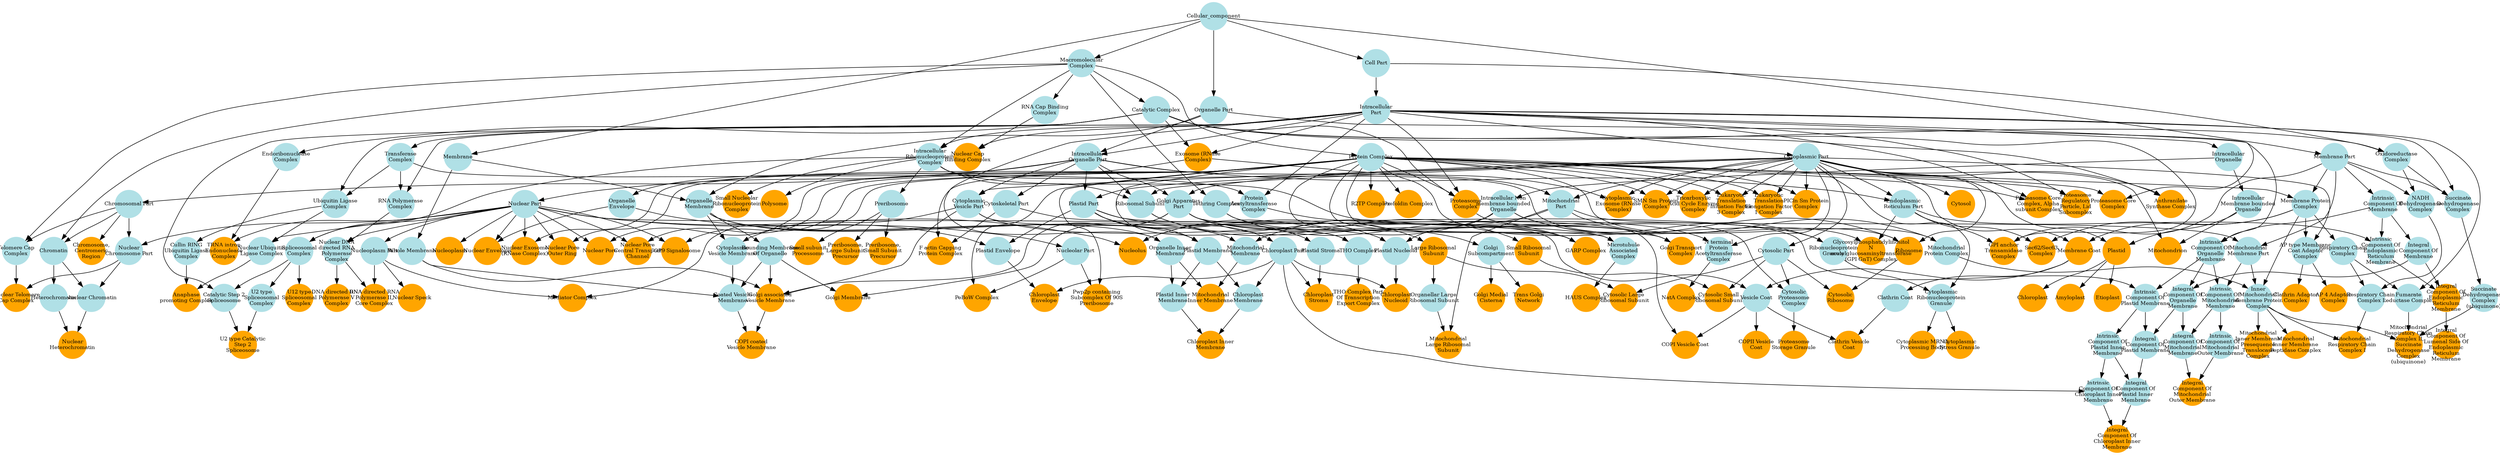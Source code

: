 digraph {
1 [style="filled", fixedsize="true", fontsize="10", shape="circle", width="0.75", fillcolor="powderblue", label="Cellular_component", color="transparent"];
2 [style="filled", fixedsize="true", fontsize="10", shape="circle", width="0.75", fillcolor="powderblue", label="Cell Part", color="transparent"];
3 [style="filled", fixedsize="true", fontsize="10", shape="circle", width="0.75", fillcolor="powderblue", label="Intracellular
Part", color="transparent"];
4 [style="filled", fixedsize="true", fontsize="10", shape="circle", width="0.75", fillcolor="powderblue", label="Intracellular
Organelle", color="transparent"];
5 [style="filled", fixedsize="true", fontsize="10", shape="circle", width="0.75", fillcolor="powderblue", label="Intracellular Non
membrane bounded
Organelle", color="transparent"];
6 [style="filled", fixedsize="true", fontsize="10", shape="circle", width="0.75", fillcolor="powderblue", label="Organelle Part", color="transparent"];
7 [style="filled", fixedsize="true", fontsize="10", shape="circle", width="0.75", fillcolor="powderblue", label="Intracellular
Organelle Part", color="transparent"];
8 [style="filled", fixedsize="true", fontsize="10", shape="circle", width="0.75", fillcolor="powderblue", label="Nuclear Part", color="transparent"];
9 [style="filled", fixedsize="true", fontsize="10", shape="circle", width="0.75", fillcolor="orange", label="Nucleolus", color="transparent"];
10 [style="filled", fixedsize="true", fontsize="10", shape="circle", width="0.75", fillcolor="powderblue", label="Macromolecular
Complex", color="transparent"];
11 [style="filled", fixedsize="true", fontsize="10", shape="circle", width="0.75", fillcolor="powderblue", label="Intracellular
Ribonucleoprotein
Complex", color="transparent"];
12 [style="filled", fixedsize="true", fontsize="10", shape="circle", width="0.75", fillcolor="powderblue", label="Cytoplasmic Part", color="transparent"];
13 [style="filled", fixedsize="true", fontsize="10", shape="circle", width="0.75", fillcolor="orange", label="Ribosome", color="transparent"];
14 [style="filled", fixedsize="true", fontsize="10", shape="circle", width="0.75", fillcolor="powderblue", label="Intracellular
Membrane bounded
Organelle", color="transparent"];
15 [style="filled", fixedsize="true", fontsize="10", shape="circle", width="0.75", fillcolor="orange", label="Mitochondrion", color="transparent"];
16 [style="filled", fixedsize="true", fontsize="10", shape="circle", width="0.75", fillcolor="orange", label="Plastid", color="transparent"];
17 [style="filled", fixedsize="true", fontsize="10", shape="circle", width="0.75", fillcolor="orange", label="Chloroplast", color="transparent"];
18 [style="filled", fixedsize="true", fontsize="10", shape="circle", width="0.75", fillcolor="orange", label="Cytosol", color="transparent"];
19 [style="filled", fixedsize="true", fontsize="10", shape="circle", width="0.75", fillcolor="powderblue", label="Protein Complex", color="transparent"];
20 [style="filled", fixedsize="true", fontsize="10", shape="circle", width="0.75", fillcolor="powderblue", label="Catalytic Complex", color="transparent"];
21 [style="filled", fixedsize="true", fontsize="10", shape="circle", width="0.75", fillcolor="orange", label="Proteasome
Complex", color="transparent"];
22 [style="filled", fixedsize="true", fontsize="10", shape="circle", width="0.75", fillcolor="orange", label="Proteasome Core
Complex", color="transparent"];
23 [style="filled", fixedsize="true", fontsize="10", shape="circle", width="0.75", fillcolor="powderblue", label="Ribosomal Subunit", color="transparent"];
24 [style="filled", fixedsize="true", fontsize="10", shape="circle", width="0.75", fillcolor="orange", label="Small Ribosomal
Subunit", color="transparent"];
25 [style="filled", fixedsize="true", fontsize="10", shape="circle", width="0.75", fillcolor="powderblue", label="Cytosolic Part", color="transparent"];
26 [style="filled", fixedsize="true", fontsize="10", shape="circle", width="0.75", fillcolor="orange", label="Cytosolic Small
Ribosomal Subunit", color="transparent"];
27 [style="filled", fixedsize="true", fontsize="10", shape="circle", width="0.75", fillcolor="orange", label="Exosome (RNase
Complex)", color="transparent"];
28 [style="filled", fixedsize="true", fontsize="10", shape="circle", width="0.75", fillcolor="orange", label="Nuclear Exosome
(RNase Complex)", color="transparent"];
29 [style="filled", fixedsize="true", fontsize="10", shape="circle", width="0.75", fillcolor="powderblue", label="Membrane Part", color="transparent"];
30 [style="filled", fixedsize="true", fontsize="10", shape="circle", width="0.75", fillcolor="powderblue", label="Oxidoreductase
Complex", color="transparent"];
31 [style="filled", fixedsize="true", fontsize="10", shape="circle", width="0.75", fillcolor="powderblue", label="NADH
Dehydrogenase
Complex", color="transparent"];
32 [style="filled", fixedsize="true", fontsize="10", shape="circle", width="0.75", fillcolor="powderblue", label="Membrane Protein
Complex", color="transparent"];
33 [style="filled", fixedsize="true", fontsize="10", shape="circle", width="0.75", fillcolor="powderblue", label="Respiratory Chain
Complex", color="transparent"];
34 [style="filled", fixedsize="true", fontsize="10", shape="circle", width="0.75", fillcolor="powderblue", label="Respiratory Chain
Complex I", color="transparent"];
35 [style="filled", fixedsize="true", fontsize="10", shape="circle", width="0.75", fillcolor="powderblue", label="Mitochondrial
Part", color="transparent"];
36 [style="filled", fixedsize="true", fontsize="10", shape="circle", width="0.75", fillcolor="powderblue", label="Mitochondrial
Membrane Part", color="transparent"];
37 [style="filled", fixedsize="true", fontsize="10", shape="circle", width="0.75", fillcolor="powderblue", label="Mitochondrial
Protein Complex", color="transparent"];
38 [style="filled", fixedsize="true", fontsize="10", shape="circle", width="0.75", fillcolor="powderblue", label="Inner
Mitochondrial
Membrane Protein
Complex", color="transparent"];
39 [style="filled", fixedsize="true", fontsize="10", shape="circle", width="0.75", fillcolor="orange", label="Mitochondrial
Respiratory Chain
Complex I", color="transparent"];
40 [style="filled", fixedsize="true", fontsize="10", shape="circle", width="0.75", fillcolor="orange", label="Cytoplasmic
Exosome (RNase
Complex)", color="transparent"];
41 [style="filled", fixedsize="true", fontsize="10", shape="circle", width="0.75", fillcolor="powderblue", label="Organelle
Envelope", color="transparent"];
42 [style="filled", fixedsize="true", fontsize="10", shape="circle", width="0.75", fillcolor="orange", label="Nuclear Envelope", color="transparent"];
43 [style="filled", fixedsize="true", fontsize="10", shape="circle", width="0.75", fillcolor="orange", label="Large Ribosomal
Subunit", color="transparent"];
44 [style="filled", fixedsize="true", fontsize="10", shape="circle", width="0.75", fillcolor="orange", label="Cytosolic Large
Ribosomal Subunit", color="transparent"];
45 [style="filled", fixedsize="true", fontsize="10", shape="circle", width="0.75", fillcolor="orange", label="Proteasome Core
Complex, Alpha
subunit Complex", color="transparent"];
46 [style="filled", fixedsize="true", fontsize="10", shape="circle", width="0.75", fillcolor="orange", label="Cytosolic
Ribosome", color="transparent"];
47 [style="filled", fixedsize="true", fontsize="10", shape="circle", width="0.75", fillcolor="powderblue", label="Preribosome", color="transparent"];
48 [style="filled", fixedsize="true", fontsize="10", shape="circle", width="0.75", fillcolor="orange", label="Small subunit
Processome", color="transparent"];
49 [style="filled", fixedsize="true", fontsize="10", shape="circle", width="0.75", fillcolor="powderblue", label="Intrinsic
Component Of
Membrane", color="transparent"];
50 [style="filled", fixedsize="true", fontsize="10", shape="circle", width="0.75", fillcolor="powderblue", label="Integral
Component Of
Membrane", color="transparent"];
51 [style="filled", fixedsize="true", fontsize="10", shape="circle", width="0.75", fillcolor="powderblue", label="Endoplasmic
Reticulum Part", color="transparent"];
52 [style="filled", fixedsize="true", fontsize="10", shape="circle", width="0.75", fillcolor="powderblue", label="Intrinsic
Component Of
Endoplasmic
Reticulum
Membrane", color="transparent"];
53 [style="filled", fixedsize="true", fontsize="10", shape="circle", width="0.75", fillcolor="orange", label="Integral
Component Of
Endoplasmic
Reticulum
Membrane", color="transparent"];
54 [style="filled", fixedsize="true", fontsize="10", shape="circle", width="0.75", fillcolor="orange", label="COP9 Signalosome", color="transparent"];
55 [style="filled", fixedsize="true", fontsize="10", shape="circle", width="0.75", fillcolor="orange", label="Small Nucleolar
Ribonucleoprotein
Complex", color="transparent"];
56 [style="filled", fixedsize="true", fontsize="10", shape="circle", width="0.75", fillcolor="orange", label="Eukaryotic
Translation
Initiation Factor
3 Complex", color="transparent"];
57 [style="filled", fixedsize="true", fontsize="10", shape="circle", width="0.75", fillcolor="orange", label="Preribosome,
Large Subunit
Precursor", color="transparent"];
58 [style="filled", fixedsize="true", fontsize="10", shape="circle", width="0.75", fillcolor="orange", label="Prefoldin Complex", color="transparent"];
59 [style="filled", fixedsize="true", fontsize="10", shape="circle", width="0.75", fillcolor="orange", label="Nuclear Pore", color="transparent"];
60 [style="filled", fixedsize="true", fontsize="10", shape="circle", width="0.75", fillcolor="orange", label="Amyloplast", color="transparent"];
61 [style="filled", fixedsize="true", fontsize="10", shape="circle", width="0.75", fillcolor="powderblue", label="Organellar Large
Ribosomal Subunit", color="transparent"];
62 [style="filled", fixedsize="true", fontsize="10", shape="circle", width="0.75", fillcolor="orange", label="Mitochondrial
Large Ribosomal
Subunit", color="transparent"];
63 [style="filled", fixedsize="true", fontsize="10", shape="circle", width="0.75", fillcolor="powderblue", label="Nucleolar Part", color="transparent"];
64 [style="filled", fixedsize="true", fontsize="10", shape="circle", width="0.75", fillcolor="orange", label="PeBoW Complex", color="transparent"];
65 [style="filled", fixedsize="true", fontsize="10", shape="circle", width="0.75", fillcolor="powderblue", label="Golgi Apparatus
Part", color="transparent"];
66 [style="filled", fixedsize="true", fontsize="10", shape="circle", width="0.75", fillcolor="powderblue", label="Cytoplasmic
Vesicle Part", color="transparent"];
67 [style="filled", fixedsize="true", fontsize="10", shape="circle", width="0.75", fillcolor="powderblue", label="Tethring Complex", color="transparent"];
68 [style="filled", fixedsize="true", fontsize="10", shape="circle", width="0.75", fillcolor="orange", label="GARP Complex", color="transparent"];
69 [style="filled", fixedsize="true", fontsize="10", shape="circle", width="0.75", fillcolor="powderblue", label="Transferase
Complex", color="transparent"];
70 [style="filled", fixedsize="true", fontsize="10", shape="circle", width="0.75", fillcolor="powderblue", label="Protein
Acetyltransferase
Complex", color="transparent"];
71 [style="filled", fixedsize="true", fontsize="10", shape="circle", width="0.75", fillcolor="powderblue", label="N terminal
Protein
Acetyltransferase
Complex", color="transparent"];
72 [style="filled", fixedsize="true", fontsize="10", shape="circle", width="0.75", fillcolor="orange", label="NatA Complex", color="transparent"];
73 [style="filled", fixedsize="true", fontsize="10", shape="circle", width="0.75", fillcolor="powderblue", label="Spliceosomal
Complex", color="transparent"];
74 [style="filled", fixedsize="true", fontsize="10", shape="circle", width="0.75", fillcolor="orange", label="U12 type
Spliceosomal
Complex", color="transparent"];
75 [style="filled", fixedsize="true", fontsize="10", shape="circle", width="0.75", fillcolor="powderblue", label="Chromosomal Part", color="transparent"];
76 [style="filled", fixedsize="true", fontsize="10", shape="circle", width="0.75", fillcolor="powderblue", label="Telomere Cap
Complex", color="transparent"];
77 [style="filled", fixedsize="true", fontsize="10", shape="circle", width="0.75", fillcolor="powderblue", label="Nuclear
Chromosome Part", color="transparent"];
78 [style="filled", fixedsize="true", fontsize="10", shape="circle", width="0.75", fillcolor="orange", label="Nuclear Telomere
Cap Complex", color="transparent"];
79 [style="filled", fixedsize="true", fontsize="10", shape="circle", width="0.75", fillcolor="powderblue", label="Cytosolic
Proteasome
Complex", color="transparent"];
80 [style="filled", fixedsize="true", fontsize="10", shape="circle", width="0.75", fillcolor="orange", label="Proteasome
Storage Granule", color="transparent"];
81 [style="filled", fixedsize="true", fontsize="10", shape="circle", width="0.75", fillcolor="powderblue", label="Ribonucleoprotein
Granule", color="transparent"];
82 [style="filled", fixedsize="true", fontsize="10", shape="circle", width="0.75", fillcolor="powderblue", label="Cytoplasmic
Ribonucleoprotein
Granule", color="transparent"];
83 [style="filled", fixedsize="true", fontsize="10", shape="circle", width="0.75", fillcolor="orange", label="Cytoplasmic
Stress Granule", color="transparent"];
84 [style="filled", fixedsize="true", fontsize="10", shape="circle", width="0.75", fillcolor="orange", label="Mitochondrial
Inner Membrane
Presequence
Translocase
Complex", color="transparent"];
85 [style="filled", fixedsize="true", fontsize="10", shape="circle", width="0.75", fillcolor="orange", label="Membrane Coat", color="transparent"];
86 [style="filled", fixedsize="true", fontsize="10", shape="circle", width="0.75", fillcolor="powderblue", label="Vesicle Coat", color="transparent"];
87 [style="filled", fixedsize="true", fontsize="10", shape="circle", width="0.75", fillcolor="orange", label="COPI Vesicle Coat", color="transparent"];
88 [style="filled", fixedsize="true", fontsize="10", shape="circle", width="0.75", fillcolor="orange", label="Polysome", color="transparent"];
89 [style="filled", fixedsize="true", fontsize="10", shape="circle", width="0.75", fillcolor="orange", label="Glycosylphosphatidylinositol
N
acetylglucosaminyltransferase
(GPI GnT) Complex", color="transparent"];
90 [style="filled", fixedsize="true", fontsize="10", shape="circle", width="0.75", fillcolor="orange", label="Eukaryotic
Translation
Elongation Factor
1 Complex", color="transparent"];
91 [style="filled", fixedsize="true", fontsize="10", shape="circle", width="0.75", fillcolor="powderblue", label="Ubiquitin Ligase
Complex", color="transparent"];
92 [style="filled", fixedsize="true", fontsize="10", shape="circle", width="0.75", fillcolor="powderblue", label="Nuclear Ubiquitin
Ligase Complex", color="transparent"];
93 [style="filled", fixedsize="true", fontsize="10", shape="circle", width="0.75", fillcolor="powderblue", label="Cullin RING
Ubiquitin Ligase
Complex", color="transparent"];
94 [style="filled", fixedsize="true", fontsize="10", shape="circle", width="0.75", fillcolor="orange", label="Anaphase
promoting Complex", color="transparent"];
95 [style="filled", fixedsize="true", fontsize="10", shape="circle", width="0.75", fillcolor="powderblue", label="Intrinsic
Component Of
Organelle
Membrane", color="transparent"];
96 [style="filled", fixedsize="true", fontsize="10", shape="circle", width="0.75", fillcolor="powderblue", label="Integral
Component Of
Organelle
Membrane", color="transparent"];
97 [style="filled", fixedsize="true", fontsize="10", shape="circle", width="0.75", fillcolor="powderblue", label="Plastid Part", color="transparent"];
98 [style="filled", fixedsize="true", fontsize="10", shape="circle", width="0.75", fillcolor="powderblue", label="Intrinsic
Component Of
Plastid Membrane", color="transparent"];
99 [style="filled", fixedsize="true", fontsize="10", shape="circle", width="0.75", fillcolor="powderblue", label="Integral
Component Of
Plastid Membrane", color="transparent"];
100 [style="filled", fixedsize="true", fontsize="10", shape="circle", width="0.75", fillcolor="powderblue", label="Intrinsic
Component Of
Plastid Inner
Membrane", color="transparent"];
101 [style="filled", fixedsize="true", fontsize="10", shape="circle", width="0.75", fillcolor="powderblue", label="Integral
Component Of
Plastid Inner
Membrane", color="transparent"];
102 [style="filled", fixedsize="true", fontsize="10", shape="circle", width="0.75", fillcolor="powderblue", label="Chloroplast Part", color="transparent"];
103 [style="filled", fixedsize="true", fontsize="10", shape="circle", width="0.75", fillcolor="powderblue", label="Intrinsic
Component Of
Chloroplast Inner
Membrane", color="transparent"];
104 [style="filled", fixedsize="true", fontsize="10", shape="circle", width="0.75", fillcolor="orange", label="Integral
Component Of
Chloroplast Inner
Membrane", color="transparent"];
105 [style="filled", fixedsize="true", fontsize="10", shape="circle", width="0.75", fillcolor="powderblue", label="Golgi
Subcompartment", color="transparent"];
106 [style="filled", fixedsize="true", fontsize="10", shape="circle", width="0.75", fillcolor="orange", label="Trans Golgi
Network", color="transparent"];
107 [style="filled", fixedsize="true", fontsize="10", shape="circle", width="0.75", fillcolor="orange", label="Proteasome
Regulatory
Particle, Lid
Subcomplex", color="transparent"];
108 [style="filled", fixedsize="true", fontsize="10", shape="circle", width="0.75", fillcolor="orange", label="PICln Sm Protein
Complex", color="transparent"];
109 [style="filled", fixedsize="true", fontsize="10", shape="circle", width="0.75", fillcolor="orange", label="Chromosome,
Centromeric
Region", color="transparent"];
110 [style="filled", fixedsize="true", fontsize="10", shape="circle", width="0.75", fillcolor="orange", label="Preribosome,
Small Subunit
Precursor", color="transparent"];
111 [style="filled", fixedsize="true", fontsize="10", shape="circle", width="0.75", fillcolor="powderblue", label="Membrane", color="transparent"];
112 [style="filled", fixedsize="true", fontsize="10", shape="circle", width="0.75", fillcolor="powderblue", label="Organelle
Membrane", color="transparent"];
113 [style="filled", fixedsize="true", fontsize="10", shape="circle", width="0.75", fillcolor="powderblue", label="Organelle Inner
Membrane", color="transparent"];
114 [style="filled", fixedsize="true", fontsize="10", shape="circle", width="0.75", fillcolor="powderblue", label="Plastid Membrane", color="transparent"];
115 [style="filled", fixedsize="true", fontsize="10", shape="circle", width="0.75", fillcolor="powderblue", label="Plastid Inner
Membrane", color="transparent"];
116 [style="filled", fixedsize="true", fontsize="10", shape="circle", width="0.75", fillcolor="powderblue", label="Chloroplast
Membrane", color="transparent"];
117 [style="filled", fixedsize="true", fontsize="10", shape="circle", width="0.75", fillcolor="orange", label="Chloroplast Inner
Membrane", color="transparent"];
118 [style="filled", fixedsize="true", fontsize="10", shape="circle", width="0.75", fillcolor="powderblue", label="Bounding Membrane
Of Organelle", color="transparent"];
119 [style="filled", fixedsize="true", fontsize="10", shape="circle", width="0.75", fillcolor="powderblue", label="Whole Membrane", color="transparent"];
120 [style="filled", fixedsize="true", fontsize="10", shape="circle", width="0.75", fillcolor="orange", label="Golgi associated
Vesicle Membrane", color="transparent"];
121 [style="filled", fixedsize="true", fontsize="10", shape="circle", width="0.75", fillcolor="powderblue", label="Cytoplasmic
Vesicle Membrane", color="transparent"];
122 [style="filled", fixedsize="true", fontsize="10", shape="circle", width="0.75", fillcolor="powderblue", label="Coated Vesicle
Membrane", color="transparent"];
123 [style="filled", fixedsize="true", fontsize="10", shape="circle", width="0.75", fillcolor="orange", label="COPI coated
Vesicle Membrane", color="transparent"];
124 [style="filled", fixedsize="true", fontsize="10", shape="circle", width="0.75", fillcolor="powderblue", label="Clathrin Coat", color="transparent"];
125 [style="filled", fixedsize="true", fontsize="10", shape="circle", width="0.75", fillcolor="orange", label="Clathrin Vesicle
Coat", color="transparent"];
126 [style="filled", fixedsize="true", fontsize="10", shape="circle", width="0.75", fillcolor="powderblue", label="AP type Membrane
Coat Adaptor
Complex", color="transparent"];
127 [style="filled", fixedsize="true", fontsize="10", shape="circle", width="0.75", fillcolor="orange", label="Clathrin Adaptor
Complex", color="transparent"];
128 [style="filled", fixedsize="true", fontsize="10", shape="circle", width="0.75", fillcolor="orange", label="Pwp2p containing
Subcomplex Of 90S
Preribosome", color="transparent"];
129 [style="filled", fixedsize="true", fontsize="10", shape="circle", width="0.75", fillcolor="powderblue", label="Nucleoplasm Part", color="transparent"];
130 [style="filled", fixedsize="true", fontsize="10", shape="circle", width="0.75", fillcolor="orange", label="Mediator Complex", color="transparent"];
131 [style="filled", fixedsize="true", fontsize="10", shape="circle", width="0.75", fillcolor="orange", label="SMN Sm Protein
Complex", color="transparent"];
132 [style="filled", fixedsize="true", fontsize="10", shape="circle", width="0.75", fillcolor="orange", label="Cytoplasmic MRNA
Processing Body", color="transparent"];
133 [style="filled", fixedsize="true", fontsize="10", shape="circle", width="0.75", fillcolor="orange", label="Nuclear Pore
Central Transport
Channel", color="transparent"];
134 [style="filled", fixedsize="true", fontsize="10", shape="circle", width="0.75", fillcolor="powderblue", label="Plastid Stroma", color="transparent"];
135 [style="filled", fixedsize="true", fontsize="10", shape="circle", width="0.75", fillcolor="orange", label="Chloroplast
Stroma", color="transparent"];
136 [style="filled", fixedsize="true", fontsize="10", shape="circle", width="0.75", fillcolor="powderblue", label="Plastid Nucleoid", color="transparent"];
137 [style="filled", fixedsize="true", fontsize="10", shape="circle", width="0.75", fillcolor="orange", label="Chloroplast
Nucleoid", color="transparent"];
138 [style="filled", fixedsize="true", fontsize="10", shape="circle", width="0.75", fillcolor="orange", label="AP 4 Adaptor
Complex", color="transparent"];
139 [style="filled", fixedsize="true", fontsize="10", shape="circle", width="0.75", fillcolor="orange", label="GPI anchor
Transamidase
Complex", color="transparent"];
140 [style="filled", fixedsize="true", fontsize="10", shape="circle", width="0.75", fillcolor="powderblue", label="Cytoskeletal Part", color="transparent"];
141 [style="filled", fixedsize="true", fontsize="10", shape="circle", width="0.75", fillcolor="powderblue", label="Microtubule
Associated
Complex", color="transparent"];
142 [style="filled", fixedsize="true", fontsize="10", shape="circle", width="0.75", fillcolor="orange", label="HAUS Complex", color="transparent"];
143 [style="filled", fixedsize="true", fontsize="10", shape="circle", width="0.75", fillcolor="powderblue", label="Intrinsic
Component Of
Mitochondrial
Membrane", color="transparent"];
144 [style="filled", fixedsize="true", fontsize="10", shape="circle", width="0.75", fillcolor="powderblue", label="Intrinsic
Component Of
Mitochondrial
Outer Membrane", color="transparent"];
145 [style="filled", fixedsize="true", fontsize="10", shape="circle", width="0.75", fillcolor="powderblue", label="Integral
Component Of
Mitochondrial
Membrane", color="transparent"];
146 [style="filled", fixedsize="true", fontsize="10", shape="circle", width="0.75", fillcolor="orange", label="Integral
Component Of
Mitochondrial
Outer Membrane", color="transparent"];
147 [style="filled", fixedsize="true", fontsize="10", shape="circle", width="0.75", fillcolor="orange", label="R2TP Complex", color="transparent"];
148 [style="filled", fixedsize="true", fontsize="10", shape="circle", width="0.75", fillcolor="orange", label="Mitochondrial
Inner Membrane
Peptidase Complex", color="transparent"];
149 [style="filled", fixedsize="true", fontsize="10", shape="circle", width="0.75", fillcolor="orange", label="F actin Capping
Protein Complex", color="transparent"];
150 [style="filled", fixedsize="true", fontsize="10", shape="circle", width="0.75", fillcolor="orange", label="Nuclear Speck", color="transparent"];
151 [style="filled", fixedsize="true", fontsize="10", shape="circle", width="0.75", fillcolor="orange", label="COPII Vesicle
Coat", color="transparent"];
152 [style="filled", fixedsize="true", fontsize="10", shape="circle", width="0.75", fillcolor="orange", label="Nuclear Pore
Outer Ring", color="transparent"];
153 [style="filled", fixedsize="true", fontsize="10", shape="circle", width="0.75", fillcolor="orange", label="Nucleoplasm", color="transparent"];
154 [style="filled", fixedsize="true", fontsize="10", shape="circle", width="0.75", fillcolor="powderblue", label="Succinate
Dehydrogenase
Complex", color="transparent"];
155 [style="filled", fixedsize="true", fontsize="10", shape="circle", width="0.75", fillcolor="powderblue", label="Succinate
Dehydrogenase
Complex
(ubiquinone)", color="transparent"];
156 [style="filled", fixedsize="true", fontsize="10", shape="circle", width="0.75", fillcolor="powderblue", label="Fumarate
Reductase Complex", color="transparent"];
157 [style="filled", fixedsize="true", fontsize="10", shape="circle", width="0.75", fillcolor="orange", label="Mitochondrial
Respiratory Chain
Complex II,
Succinate
Dehydrogenase
Complex
(ubiquinone)", color="transparent"];
158 [style="filled", fixedsize="true", fontsize="10", shape="circle", width="0.75", fillcolor="powderblue", label="Chromatin", color="transparent"];
159 [style="filled", fixedsize="true", fontsize="10", shape="circle", width="0.75", fillcolor="powderblue", label="Nuclear Chromatin", color="transparent"];
160 [style="filled", fixedsize="true", fontsize="10", shape="circle", width="0.75", fillcolor="powderblue", label="Heterochromatin", color="transparent"];
161 [style="filled", fixedsize="true", fontsize="10", shape="circle", width="0.75", fillcolor="orange", label="Nuclear
Heterochromatin", color="transparent"];
162 [style="filled", fixedsize="true", fontsize="10", shape="circle", width="0.75", fillcolor="orange", label="Integral
Component Of
Lumenal Side Of
Endoplasmic
Reticulum
Membrane", color="transparent"];
163 [style="filled", fixedsize="true", fontsize="10", shape="circle", width="0.75", fillcolor="powderblue", label="RNA Polymerase
Complex", color="transparent"];
164 [style="filled", fixedsize="true", fontsize="10", shape="circle", width="0.75", fillcolor="powderblue", label="Nuclear DNA
directed RNA
Polymerase
Complex", color="transparent"];
165 [style="filled", fixedsize="true", fontsize="10", shape="circle", width="0.75", fillcolor="orange", label="DNA directed RNA
Polymerase II,
Core Complex", color="transparent"];
166 [style="filled", fixedsize="true", fontsize="10", shape="circle", width="0.75", fillcolor="powderblue", label="Endoribonuclease
Complex", color="transparent"];
167 [style="filled", fixedsize="true", fontsize="10", shape="circle", width="0.75", fillcolor="orange", label="TRNA intron
Endonuclease
Complex", color="transparent"];
168 [style="filled", fixedsize="true", fontsize="10", shape="circle", width="0.75", fillcolor="powderblue", label="THO Complex", color="transparent"];
169 [style="filled", fixedsize="true", fontsize="10", shape="circle", width="0.75", fillcolor="orange", label="THO Complex Part
Of Transcription
Export Complex", color="transparent"];
170 [style="filled", fixedsize="true", fontsize="10", shape="circle", width="0.75", fillcolor="orange", label="Etioplast", color="transparent"];
171 [style="filled", fixedsize="true", fontsize="10", shape="circle", width="0.75", fillcolor="orange", label="DNA directed RNA
Polymerase V
Complex", color="transparent"];
172 [style="filled", fixedsize="true", fontsize="10", shape="circle", width="0.75", fillcolor="powderblue", label="U2 type
Spliceosomal
Complex", color="transparent"];
173 [style="filled", fixedsize="true", fontsize="10", shape="circle", width="0.75", fillcolor="powderblue", label="Catalytic Step 2
Spliceosome", color="transparent"];
174 [style="filled", fixedsize="true", fontsize="10", shape="circle", width="0.75", fillcolor="orange", label="U2 type Catalytic
Step 2
Spliceosome", color="transparent"];
175 [style="filled", fixedsize="true", fontsize="10", shape="circle", width="0.75", fillcolor="orange", label="Golgi Membrane", color="transparent"];
176 [style="filled", fixedsize="true", fontsize="10", shape="circle", width="0.75", fillcolor="orange", label="Golgi Medial
Cisterna", color="transparent"];
177 [style="filled", fixedsize="true", fontsize="10", shape="circle", width="0.75", fillcolor="powderblue", label="Mitochondrial
Membrane", color="transparent"];
178 [style="filled", fixedsize="true", fontsize="10", shape="circle", width="0.75", fillcolor="orange", label="Mitochondrial
Inner Membrane", color="transparent"];
179 [style="filled", fixedsize="true", fontsize="10", shape="circle", width="0.75", fillcolor="powderblue", label="RNA Cap Binding
Complex", color="transparent"];
180 [style="filled", fixedsize="true", fontsize="10", shape="circle", width="0.75", fillcolor="orange", label="Nuclear Cap
Binding Complex", color="transparent"];
181 [style="filled", fixedsize="true", fontsize="10", shape="circle", width="0.75", fillcolor="powderblue", label="Plastid Envelope", color="transparent"];
182 [style="filled", fixedsize="true", fontsize="10", shape="circle", width="0.75", fillcolor="orange", label="Chloroplast
Envelope", color="transparent"];
183 [style="filled", fixedsize="true", fontsize="10", shape="circle", width="0.75", fillcolor="orange", label="Anthranilate
Synthase Complex", color="transparent"];
184 [style="filled", fixedsize="true", fontsize="10", shape="circle", width="0.75", fillcolor="orange", label="Sec62/Sec63
Complex", color="transparent"];
185 [style="filled", fixedsize="true", fontsize="10", shape="circle", width="0.75", fillcolor="orange", label="Tricarboxylic
Acid Cycle Enzyme
Complex", color="transparent"];
186 [style="filled", fixedsize="true", fontsize="10", shape="circle", width="0.75", fillcolor="orange", label="Golgi Transport
Complex", color="transparent"];
1 -> 2 [color="#000000", lty="solid"];
2 -> 3 [color="#000000", lty="solid"];
3 -> 4 [color="#000000", lty="solid"];
4 -> 5 [color="#000000", lty="solid"];
1 -> 6 [color="#000000", lty="solid"];
3 -> 7 [color="#000000", lty="solid"];
6 -> 7 [color="#000000", lty="solid"];
7 -> 8 [color="#000000", lty="solid"];
5 -> 9 [color="#000000", lty="solid"];
8 -> 9 [color="#000000", lty="solid"];
1 -> 10 [color="#000000", lty="solid"];
3 -> 11 [color="#000000", lty="solid"];
10 -> 11 [color="#000000", lty="solid"];
3 -> 12 [color="#000000", lty="solid"];
5 -> 13 [color="#000000", lty="solid"];
11 -> 13 [color="#000000", lty="solid"];
12 -> 13 [color="#000000", lty="solid"];
4 -> 14 [color="#000000", lty="solid"];
12 -> 15 [color="#000000", lty="solid"];
14 -> 15 [color="#000000", lty="solid"];
12 -> 16 [color="#000000", lty="solid"];
14 -> 16 [color="#000000", lty="solid"];
16 -> 17 [color="#000000", lty="solid"];
12 -> 18 [color="#000000", lty="solid"];
10 -> 19 [color="#000000", lty="solid"];
10 -> 20 [color="#000000", lty="solid"];
3 -> 21 [color="#000000", lty="solid"];
19 -> 21 [color="#000000", lty="solid"];
20 -> 21 [color="#000000", lty="solid"];
3 -> 22 [color="#000000", lty="solid"];
19 -> 22 [color="#000000", lty="solid"];
7 -> 23 [color="#000000", lty="solid"];
11 -> 23 [color="#000000", lty="solid"];
12 -> 23 [color="#000000", lty="solid"];
23 -> 24 [color="#000000", lty="solid"];
12 -> 25 [color="#000000", lty="solid"];
24 -> 26 [color="#000000", lty="solid"];
25 -> 26 [color="#000000", lty="solid"];
3 -> 27 [color="#000000", lty="solid"];
20 -> 27 [color="#000000", lty="solid"];
8 -> 28 [color="#000000", lty="solid"];
27 -> 28 [color="#000000", lty="solid"];
1 -> 29 [color="#000000", lty="solid"];
2 -> 30 [color="#000000", lty="solid"];
20 -> 30 [color="#000000", lty="solid"];
29 -> 31 [color="#000000", lty="solid"];
30 -> 31 [color="#000000", lty="solid"];
19 -> 32 [color="#000000", lty="solid"];
29 -> 32 [color="#000000", lty="solid"];
32 -> 33 [color="#000000", lty="solid"];
31 -> 34 [color="#000000", lty="solid"];
33 -> 34 [color="#000000", lty="solid"];
7 -> 35 [color="#000000", lty="solid"];
12 -> 35 [color="#000000", lty="solid"];
29 -> 36 [color="#000000", lty="solid"];
35 -> 36 [color="#000000", lty="solid"];
19 -> 37 [color="#000000", lty="solid"];
35 -> 37 [color="#000000", lty="solid"];
32 -> 38 [color="#000000", lty="solid"];
36 -> 38 [color="#000000", lty="solid"];
37 -> 38 [color="#000000", lty="solid"];
34 -> 39 [color="#000000", lty="solid"];
38 -> 39 [color="#000000", lty="solid"];
12 -> 40 [color="#000000", lty="solid"];
27 -> 40 [color="#000000", lty="solid"];
7 -> 41 [color="#000000", lty="solid"];
8 -> 42 [color="#000000", lty="solid"];
41 -> 42 [color="#000000", lty="solid"];
23 -> 43 [color="#000000", lty="solid"];
25 -> 44 [color="#000000", lty="solid"];
43 -> 44 [color="#000000", lty="solid"];
3 -> 45 [color="#000000", lty="solid"];
19 -> 45 [color="#000000", lty="solid"];
13 -> 46 [color="#000000", lty="solid"];
25 -> 46 [color="#000000", lty="solid"];
11 -> 47 [color="#000000", lty="solid"];
47 -> 48 [color="#000000", lty="solid"];
29 -> 49 [color="#000000", lty="solid"];
49 -> 50 [color="#000000", lty="solid"];
7 -> 51 [color="#000000", lty="solid"];
12 -> 51 [color="#000000", lty="solid"];
49 -> 52 [color="#000000", lty="solid"];
51 -> 52 [color="#000000", lty="solid"];
50 -> 53 [color="#000000", lty="solid"];
52 -> 53 [color="#000000", lty="solid"];
8 -> 54 [color="#000000", lty="solid"];
19 -> 54 [color="#000000", lty="solid"];
11 -> 55 [color="#000000", lty="solid"];
12 -> 56 [color="#000000", lty="solid"];
19 -> 56 [color="#000000", lty="solid"];
47 -> 57 [color="#000000", lty="solid"];
19 -> 58 [color="#000000", lty="solid"];
8 -> 59 [color="#000000", lty="solid"];
19 -> 59 [color="#000000", lty="solid"];
16 -> 60 [color="#000000", lty="solid"];
43 -> 61 [color="#000000", lty="solid"];
35 -> 62 [color="#000000", lty="solid"];
61 -> 62 [color="#000000", lty="solid"];
8 -> 63 [color="#000000", lty="solid"];
19 -> 64 [color="#000000", lty="solid"];
63 -> 64 [color="#000000", lty="solid"];
7 -> 65 [color="#000000", lty="solid"];
12 -> 65 [color="#000000", lty="solid"];
7 -> 66 [color="#000000", lty="solid"];
12 -> 66 [color="#000000", lty="solid"];
10 -> 67 [color="#000000", lty="solid"];
19 -> 68 [color="#000000", lty="solid"];
65 -> 68 [color="#000000", lty="solid"];
66 -> 68 [color="#000000", lty="solid"];
67 -> 68 [color="#000000", lty="solid"];
20 -> 69 [color="#000000", lty="solid"];
3 -> 70 [color="#000000", lty="solid"];
69 -> 70 [color="#000000", lty="solid"];
12 -> 71 [color="#000000", lty="solid"];
70 -> 71 [color="#000000", lty="solid"];
71 -> 72 [color="#000000", lty="solid"];
8 -> 73 [color="#000000", lty="solid"];
11 -> 73 [color="#000000", lty="solid"];
73 -> 74 [color="#000000", lty="solid"];
7 -> 75 [color="#000000", lty="solid"];
10 -> 76 [color="#000000", lty="solid"];
75 -> 76 [color="#000000", lty="solid"];
8 -> 77 [color="#000000", lty="solid"];
75 -> 77 [color="#000000", lty="solid"];
76 -> 78 [color="#000000", lty="solid"];
77 -> 78 [color="#000000", lty="solid"];
21 -> 79 [color="#000000", lty="solid"];
25 -> 79 [color="#000000", lty="solid"];
79 -> 80 [color="#000000", lty="solid"];
5 -> 81 [color="#000000", lty="solid"];
11 -> 81 [color="#000000", lty="solid"];
12 -> 82 [color="#000000", lty="solid"];
81 -> 82 [color="#000000", lty="solid"];
82 -> 83 [color="#000000", lty="solid"];
38 -> 84 [color="#000000", lty="solid"];
12 -> 85 [color="#000000", lty="solid"];
32 -> 85 [color="#000000", lty="solid"];
66 -> 86 [color="#000000", lty="solid"];
85 -> 86 [color="#000000", lty="solid"];
65 -> 87 [color="#000000", lty="solid"];
86 -> 87 [color="#000000", lty="solid"];
11 -> 88 [color="#000000", lty="solid"];
19 -> 89 [color="#000000", lty="solid"];
51 -> 89 [color="#000000", lty="solid"];
12 -> 90 [color="#000000", lty="solid"];
19 -> 90 [color="#000000", lty="solid"];
3 -> 91 [color="#000000", lty="solid"];
69 -> 91 [color="#000000", lty="solid"];
8 -> 92 [color="#000000", lty="solid"];
91 -> 92 [color="#000000", lty="solid"];
91 -> 93 [color="#000000", lty="solid"];
92 -> 94 [color="#000000", lty="solid"];
93 -> 94 [color="#000000", lty="solid"];
6 -> 95 [color="#000000", lty="solid"];
49 -> 95 [color="#000000", lty="solid"];
50 -> 96 [color="#000000", lty="solid"];
95 -> 96 [color="#000000", lty="solid"];
7 -> 97 [color="#000000", lty="solid"];
12 -> 97 [color="#000000", lty="solid"];
95 -> 98 [color="#000000", lty="solid"];
97 -> 98 [color="#000000", lty="solid"];
96 -> 99 [color="#000000", lty="solid"];
98 -> 99 [color="#000000", lty="solid"];
98 -> 100 [color="#000000", lty="solid"];
99 -> 101 [color="#000000", lty="solid"];
100 -> 101 [color="#000000", lty="solid"];
97 -> 102 [color="#000000", lty="solid"];
100 -> 103 [color="#000000", lty="solid"];
102 -> 103 [color="#000000", lty="solid"];
101 -> 104 [color="#000000", lty="solid"];
103 -> 104 [color="#000000", lty="solid"];
65 -> 105 [color="#000000", lty="solid"];
105 -> 106 [color="#000000", lty="solid"];
3 -> 107 [color="#000000", lty="solid"];
19 -> 107 [color="#000000", lty="solid"];
12 -> 108 [color="#000000", lty="solid"];
19 -> 108 [color="#000000", lty="solid"];
75 -> 109 [color="#000000", lty="solid"];
47 -> 110 [color="#000000", lty="solid"];
1 -> 111 [color="#000000", lty="solid"];
6 -> 112 [color="#000000", lty="solid"];
111 -> 112 [color="#000000", lty="solid"];
3 -> 113 [color="#000000", lty="solid"];
112 -> 113 [color="#000000", lty="solid"];
97 -> 114 [color="#000000", lty="solid"];
112 -> 114 [color="#000000", lty="solid"];
113 -> 115 [color="#000000", lty="solid"];
114 -> 115 [color="#000000", lty="solid"];
102 -> 116 [color="#000000", lty="solid"];
114 -> 116 [color="#000000", lty="solid"];
115 -> 117 [color="#000000", lty="solid"];
116 -> 117 [color="#000000", lty="solid"];
112 -> 118 [color="#000000", lty="solid"];
111 -> 119 [color="#000000", lty="solid"];
65 -> 120 [color="#000000", lty="solid"];
66 -> 120 [color="#000000", lty="solid"];
118 -> 120 [color="#000000", lty="solid"];
119 -> 120 [color="#000000", lty="solid"];
66 -> 121 [color="#000000", lty="solid"];
112 -> 121 [color="#000000", lty="solid"];
118 -> 122 [color="#000000", lty="solid"];
119 -> 122 [color="#000000", lty="solid"];
121 -> 122 [color="#000000", lty="solid"];
120 -> 123 [color="#000000", lty="solid"];
122 -> 123 [color="#000000", lty="solid"];
85 -> 124 [color="#000000", lty="solid"];
86 -> 125 [color="#000000", lty="solid"];
124 -> 125 [color="#000000", lty="solid"];
12 -> 126 [color="#000000", lty="solid"];
32 -> 126 [color="#000000", lty="solid"];
126 -> 127 [color="#000000", lty="solid"];
19 -> 128 [color="#000000", lty="solid"];
63 -> 128 [color="#000000", lty="solid"];
8 -> 129 [color="#000000", lty="solid"];
19 -> 130 [color="#000000", lty="solid"];
129 -> 130 [color="#000000", lty="solid"];
12 -> 131 [color="#000000", lty="solid"];
19 -> 131 [color="#000000", lty="solid"];
82 -> 132 [color="#000000", lty="solid"];
8 -> 133 [color="#000000", lty="solid"];
19 -> 133 [color="#000000", lty="solid"];
97 -> 134 [color="#000000", lty="solid"];
102 -> 135 [color="#000000", lty="solid"];
134 -> 135 [color="#000000", lty="solid"];
5 -> 136 [color="#000000", lty="solid"];
97 -> 136 [color="#000000", lty="solid"];
102 -> 137 [color="#000000", lty="solid"];
136 -> 137 [color="#000000", lty="solid"];
126 -> 138 [color="#000000", lty="solid"];
20 -> 139 [color="#000000", lty="solid"];
29 -> 139 [color="#000000", lty="solid"];
51 -> 139 [color="#000000", lty="solid"];
7 -> 140 [color="#000000", lty="solid"];
19 -> 141 [color="#000000", lty="solid"];
140 -> 141 [color="#000000", lty="solid"];
141 -> 142 [color="#000000", lty="solid"];
36 -> 143 [color="#000000", lty="solid"];
95 -> 143 [color="#000000", lty="solid"];
143 -> 144 [color="#000000", lty="solid"];
96 -> 145 [color="#000000", lty="solid"];
143 -> 145 [color="#000000", lty="solid"];
144 -> 146 [color="#000000", lty="solid"];
145 -> 146 [color="#000000", lty="solid"];
19 -> 147 [color="#000000", lty="solid"];
38 -> 148 [color="#000000", lty="solid"];
19 -> 149 [color="#000000", lty="solid"];
140 -> 149 [color="#000000", lty="solid"];
129 -> 150 [color="#000000", lty="solid"];
86 -> 151 [color="#000000", lty="solid"];
8 -> 152 [color="#000000", lty="solid"];
19 -> 152 [color="#000000", lty="solid"];
8 -> 153 [color="#000000", lty="solid"];
3 -> 154 [color="#000000", lty="solid"];
29 -> 154 [color="#000000", lty="solid"];
30 -> 154 [color="#000000", lty="solid"];
154 -> 155 [color="#000000", lty="solid"];
3 -> 156 [color="#000000", lty="solid"];
33 -> 156 [color="#000000", lty="solid"];
38 -> 157 [color="#000000", lty="solid"];
155 -> 157 [color="#000000", lty="solid"];
156 -> 157 [color="#000000", lty="solid"];
10 -> 158 [color="#000000", lty="solid"];
75 -> 158 [color="#000000", lty="solid"];
77 -> 159 [color="#000000", lty="solid"];
158 -> 159 [color="#000000", lty="solid"];
158 -> 160 [color="#000000", lty="solid"];
159 -> 161 [color="#000000", lty="solid"];
160 -> 161 [color="#000000", lty="solid"];
53 -> 162 [color="#000000", lty="solid"];
3 -> 163 [color="#000000", lty="solid"];
69 -> 163 [color="#000000", lty="solid"];
8 -> 164 [color="#000000", lty="solid"];
163 -> 164 [color="#000000", lty="solid"];
129 -> 165 [color="#000000", lty="solid"];
164 -> 165 [color="#000000", lty="solid"];
20 -> 166 [color="#000000", lty="solid"];
8 -> 167 [color="#000000", lty="solid"];
166 -> 167 [color="#000000", lty="solid"];
8 -> 168 [color="#000000", lty="solid"];
19 -> 168 [color="#000000", lty="solid"];
168 -> 169 [color="#000000", lty="solid"];
16 -> 170 [color="#000000", lty="solid"];
164 -> 171 [color="#000000", lty="solid"];
73 -> 172 [color="#000000", lty="solid"];
20 -> 173 [color="#000000", lty="solid"];
73 -> 173 [color="#000000", lty="solid"];
172 -> 174 [color="#000000", lty="solid"];
173 -> 174 [color="#000000", lty="solid"];
65 -> 175 [color="#000000", lty="solid"];
118 -> 175 [color="#000000", lty="solid"];
105 -> 176 [color="#000000", lty="solid"];
35 -> 177 [color="#000000", lty="solid"];
112 -> 177 [color="#000000", lty="solid"];
113 -> 178 [color="#000000", lty="solid"];
177 -> 178 [color="#000000", lty="solid"];
10 -> 179 [color="#000000", lty="solid"];
3 -> 180 [color="#000000", lty="solid"];
179 -> 180 [color="#000000", lty="solid"];
41 -> 181 [color="#000000", lty="solid"];
97 -> 181 [color="#000000", lty="solid"];
102 -> 182 [color="#000000", lty="solid"];
181 -> 182 [color="#000000", lty="solid"];
12 -> 183 [color="#000000", lty="solid"];
20 -> 183 [color="#000000", lty="solid"];
32 -> 184 [color="#000000", lty="solid"];
51 -> 184 [color="#000000", lty="solid"];
12 -> 185 [color="#000000", lty="solid"];
19 -> 185 [color="#000000", lty="solid"];
19 -> 186 [color="#000000", lty="solid"];
65 -> 186 [color="#000000", lty="solid"];
67 -> 186 [color="#000000", lty="solid"];
}
